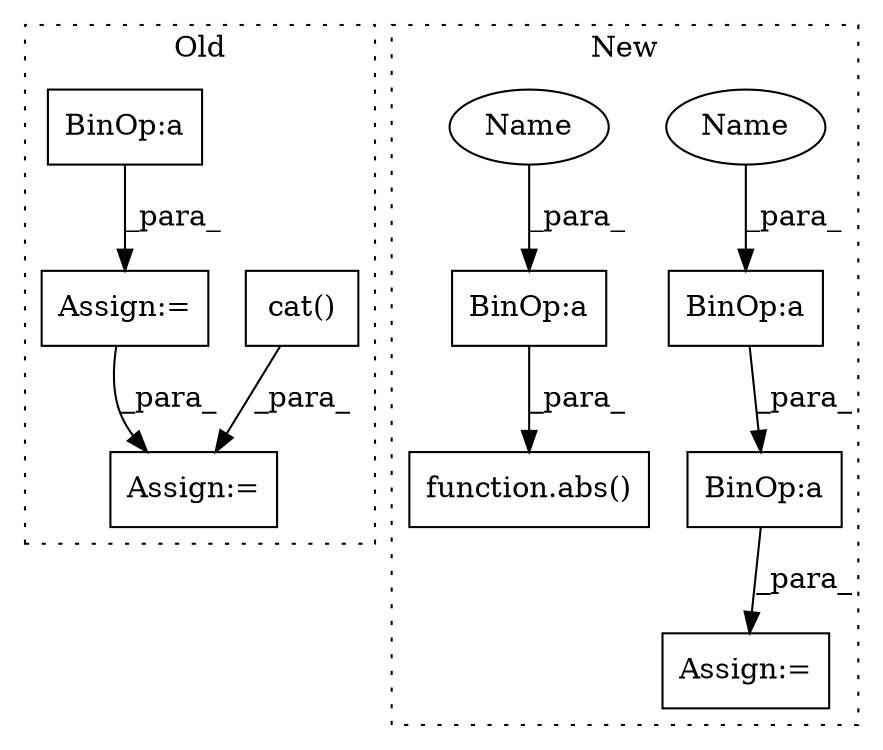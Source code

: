 digraph G {
subgraph cluster0 {
1 [label="cat()" a="75" s="16467,16534" l="19,6" shape="box"];
6 [label="Assign:=" a="68" s="17141" l="3" shape="box"];
8 [label="BinOp:a" a="82" s="16851" l="3" shape="box"];
9 [label="Assign:=" a="68" s="16915" l="3" shape="box"];
label = "Old";
style="dotted";
}
subgraph cluster1 {
2 [label="function.abs()" a="75" s="16994,17019" l="4,1" shape="box"];
3 [label="BinOp:a" a="82" s="17007" l="3" shape="box"];
4 [label="BinOp:a" a="82" s="17226" l="3" shape="box"];
5 [label="BinOp:a" a="82" s="17239" l="3" shape="box"];
7 [label="Assign:=" a="68" s="17213" l="3" shape="box"];
10 [label="Name" a="87" s="17217" l="9" shape="ellipse"];
11 [label="Name" a="87" s="16998" l="9" shape="ellipse"];
label = "New";
style="dotted";
}
1 -> 6 [label="_para_"];
3 -> 2 [label="_para_"];
4 -> 5 [label="_para_"];
5 -> 7 [label="_para_"];
8 -> 9 [label="_para_"];
9 -> 6 [label="_para_"];
10 -> 4 [label="_para_"];
11 -> 3 [label="_para_"];
}